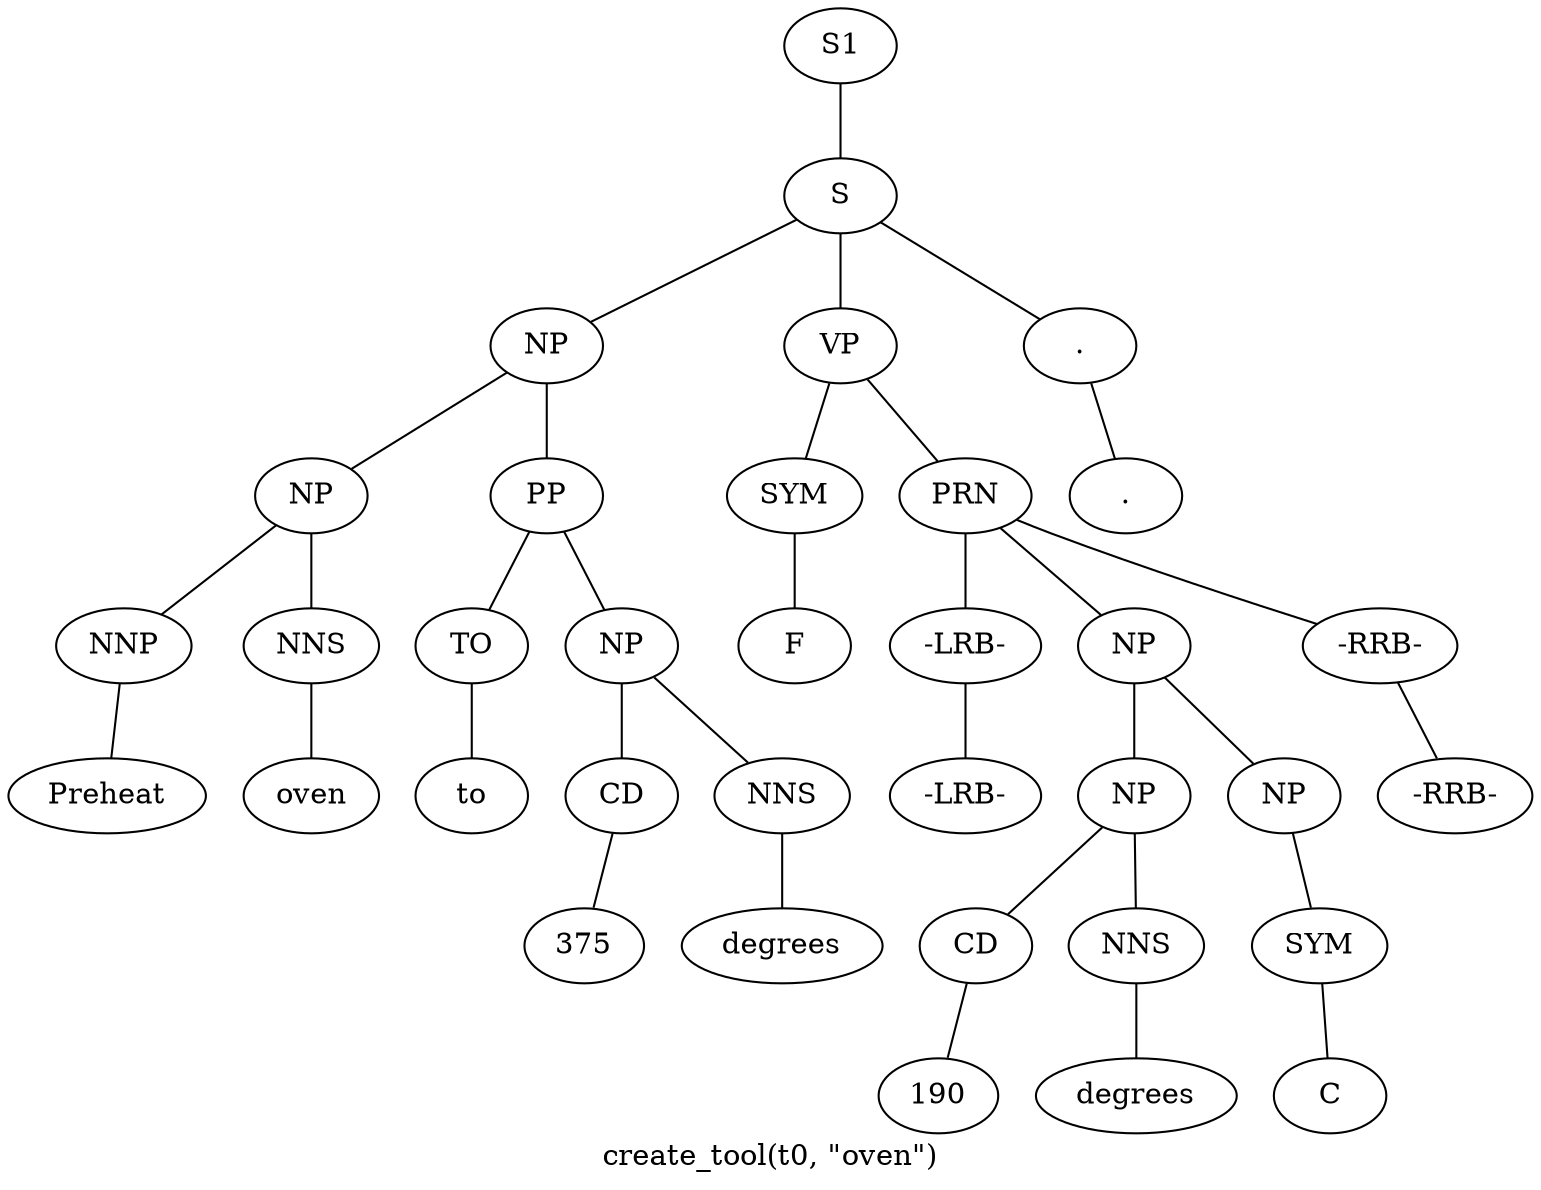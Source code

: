 graph SyntaxGraph {
	label = "create_tool(t0, \"oven\")";
	Node0 [label="S1"];
	Node1 [label="S"];
	Node2 [label="NP"];
	Node3 [label="NP"];
	Node4 [label="NNP"];
	Node5 [label="Preheat"];
	Node6 [label="NNS"];
	Node7 [label="oven"];
	Node8 [label="PP"];
	Node9 [label="TO"];
	Node10 [label="to"];
	Node11 [label="NP"];
	Node12 [label="CD"];
	Node13 [label="375"];
	Node14 [label="NNS"];
	Node15 [label="degrees"];
	Node16 [label="VP"];
	Node17 [label="SYM"];
	Node18 [label="F"];
	Node19 [label="PRN"];
	Node20 [label="-LRB-"];
	Node21 [label="-LRB-"];
	Node22 [label="NP"];
	Node23 [label="NP"];
	Node24 [label="CD"];
	Node25 [label="190"];
	Node26 [label="NNS"];
	Node27 [label="degrees"];
	Node28 [label="NP"];
	Node29 [label="SYM"];
	Node30 [label="C"];
	Node31 [label="-RRB-"];
	Node32 [label="-RRB-"];
	Node33 [label="."];
	Node34 [label="."];

	Node0 -- Node1;
	Node1 -- Node2;
	Node1 -- Node16;
	Node1 -- Node33;
	Node2 -- Node3;
	Node2 -- Node8;
	Node3 -- Node4;
	Node3 -- Node6;
	Node4 -- Node5;
	Node6 -- Node7;
	Node8 -- Node9;
	Node8 -- Node11;
	Node9 -- Node10;
	Node11 -- Node12;
	Node11 -- Node14;
	Node12 -- Node13;
	Node14 -- Node15;
	Node16 -- Node17;
	Node16 -- Node19;
	Node17 -- Node18;
	Node19 -- Node20;
	Node19 -- Node22;
	Node19 -- Node31;
	Node20 -- Node21;
	Node22 -- Node23;
	Node22 -- Node28;
	Node23 -- Node24;
	Node23 -- Node26;
	Node24 -- Node25;
	Node26 -- Node27;
	Node28 -- Node29;
	Node29 -- Node30;
	Node31 -- Node32;
	Node33 -- Node34;
}
